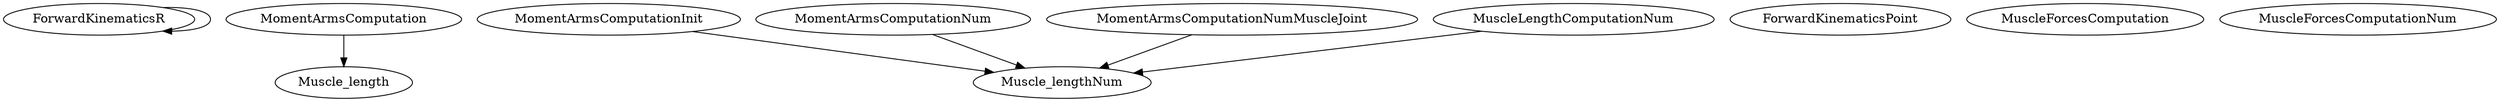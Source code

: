 /* Created by mdot for Matlab */
digraph m2html {
  ForwardKinematicsR -> ForwardKinematicsR;
  MomentArmsComputation -> Muscle_length;
  MomentArmsComputationInit -> Muscle_lengthNum;
  MomentArmsComputationNum -> Muscle_lengthNum;
  MomentArmsComputationNumMuscleJoint -> Muscle_lengthNum;
  MuscleLengthComputationNum -> Muscle_lengthNum;

  ForwardKinematicsPoint [URL="ForwardKinematicsPoint.html"];
  ForwardKinematicsR [URL="ForwardKinematicsR.html"];
  MomentArmsComputation [URL="MomentArmsComputation.html"];
  MomentArmsComputationInit [URL="MomentArmsComputationInit.html"];
  MomentArmsComputationNum [URL="MomentArmsComputationNum.html"];
  MomentArmsComputationNumMuscleJoint [URL="MomentArmsComputationNumMuscleJoint.html"];
  MuscleForcesComputation [URL="MuscleForcesComputation.html"];
  MuscleForcesComputationNum [URL="MuscleForcesComputationNum.html"];
  MuscleLengthComputationNum [URL="MuscleLengthComputationNum.html"];
  Muscle_length [URL="Muscle_length.html"];
  Muscle_lengthNum [URL="Muscle_lengthNum.html"];
}